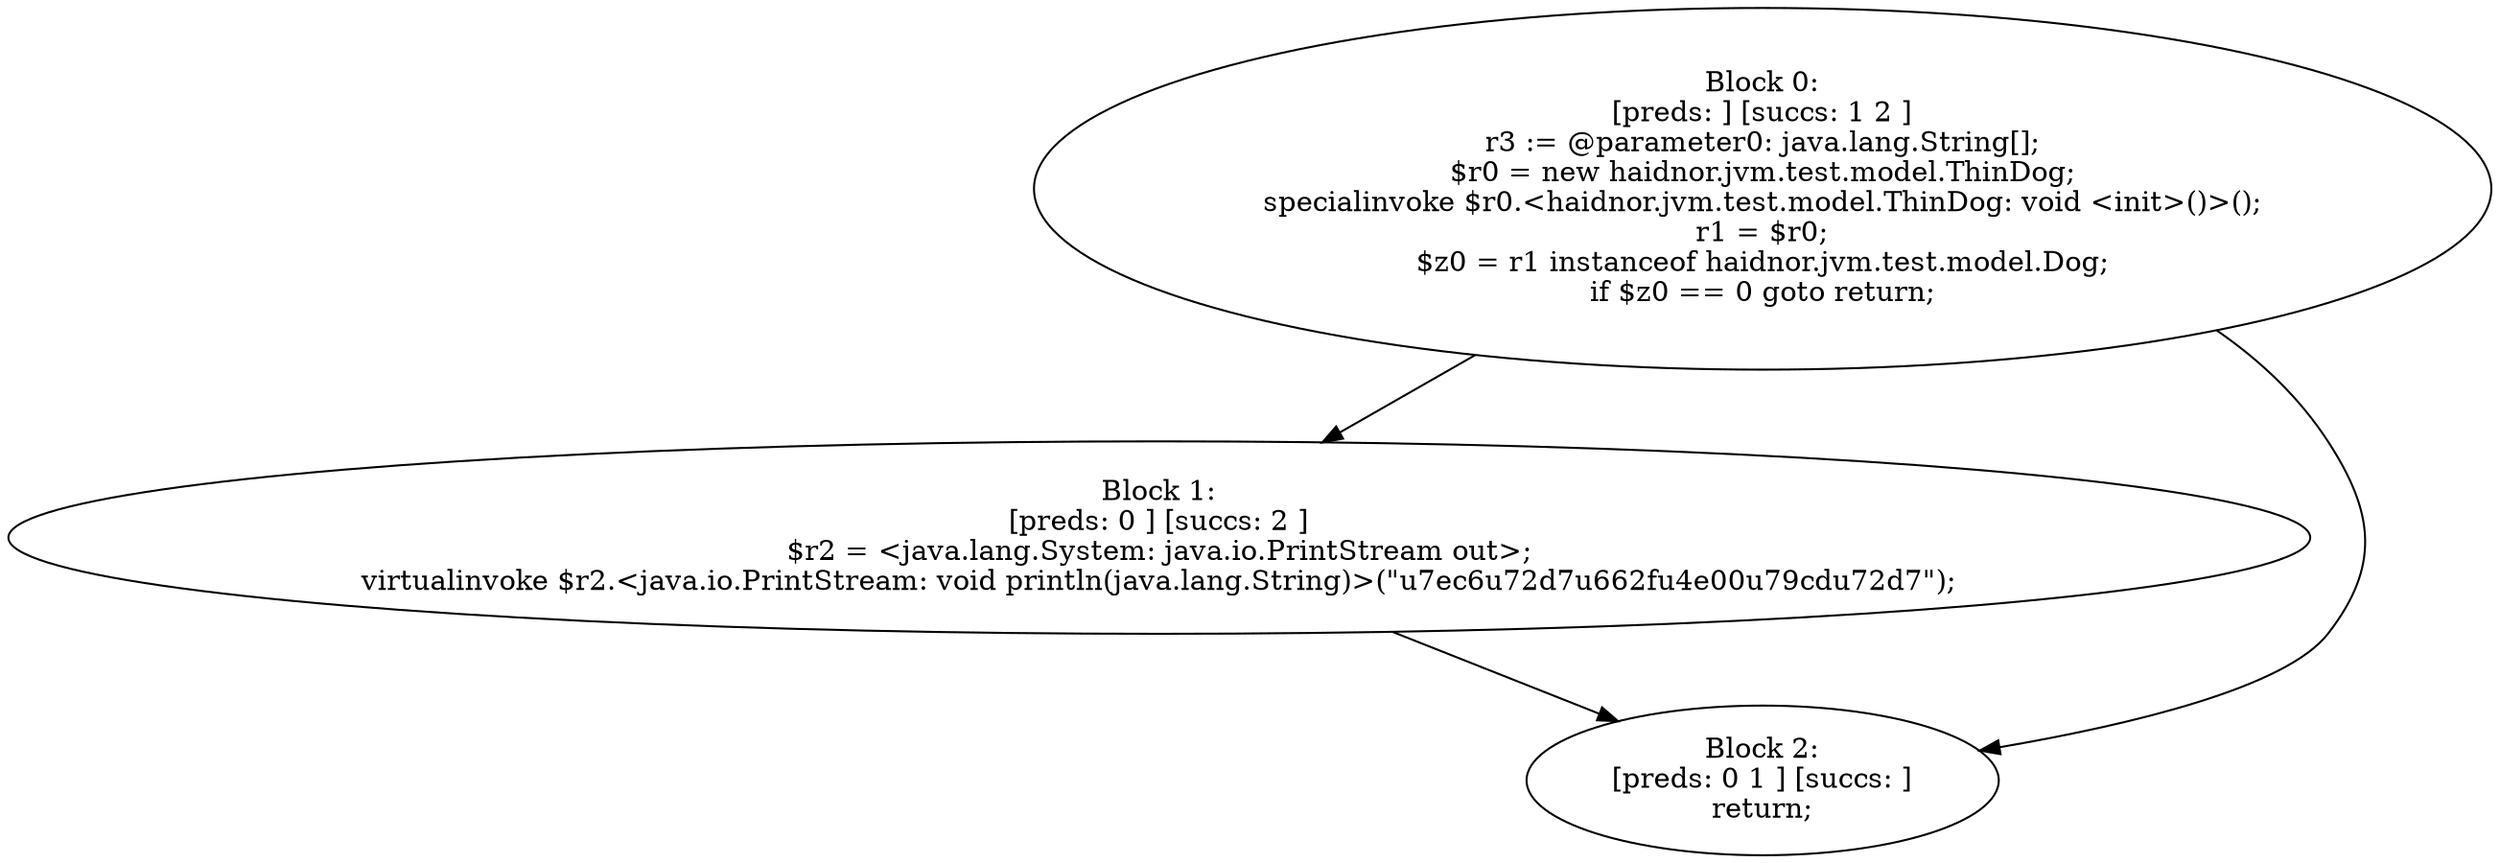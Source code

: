 digraph "unitGraph" {
    "Block 0:
[preds: ] [succs: 1 2 ]
r3 := @parameter0: java.lang.String[];
$r0 = new haidnor.jvm.test.model.ThinDog;
specialinvoke $r0.<haidnor.jvm.test.model.ThinDog: void <init>()>();
r1 = $r0;
$z0 = r1 instanceof haidnor.jvm.test.model.Dog;
if $z0 == 0 goto return;
"
    "Block 1:
[preds: 0 ] [succs: 2 ]
$r2 = <java.lang.System: java.io.PrintStream out>;
virtualinvoke $r2.<java.io.PrintStream: void println(java.lang.String)>(\"\u7ec6\u72d7\u662f\u4e00\u79cd\u72d7\");
"
    "Block 2:
[preds: 0 1 ] [succs: ]
return;
"
    "Block 0:
[preds: ] [succs: 1 2 ]
r3 := @parameter0: java.lang.String[];
$r0 = new haidnor.jvm.test.model.ThinDog;
specialinvoke $r0.<haidnor.jvm.test.model.ThinDog: void <init>()>();
r1 = $r0;
$z0 = r1 instanceof haidnor.jvm.test.model.Dog;
if $z0 == 0 goto return;
"->"Block 1:
[preds: 0 ] [succs: 2 ]
$r2 = <java.lang.System: java.io.PrintStream out>;
virtualinvoke $r2.<java.io.PrintStream: void println(java.lang.String)>(\"\u7ec6\u72d7\u662f\u4e00\u79cd\u72d7\");
";
    "Block 0:
[preds: ] [succs: 1 2 ]
r3 := @parameter0: java.lang.String[];
$r0 = new haidnor.jvm.test.model.ThinDog;
specialinvoke $r0.<haidnor.jvm.test.model.ThinDog: void <init>()>();
r1 = $r0;
$z0 = r1 instanceof haidnor.jvm.test.model.Dog;
if $z0 == 0 goto return;
"->"Block 2:
[preds: 0 1 ] [succs: ]
return;
";
    "Block 1:
[preds: 0 ] [succs: 2 ]
$r2 = <java.lang.System: java.io.PrintStream out>;
virtualinvoke $r2.<java.io.PrintStream: void println(java.lang.String)>(\"\u7ec6\u72d7\u662f\u4e00\u79cd\u72d7\");
"->"Block 2:
[preds: 0 1 ] [succs: ]
return;
";
}
